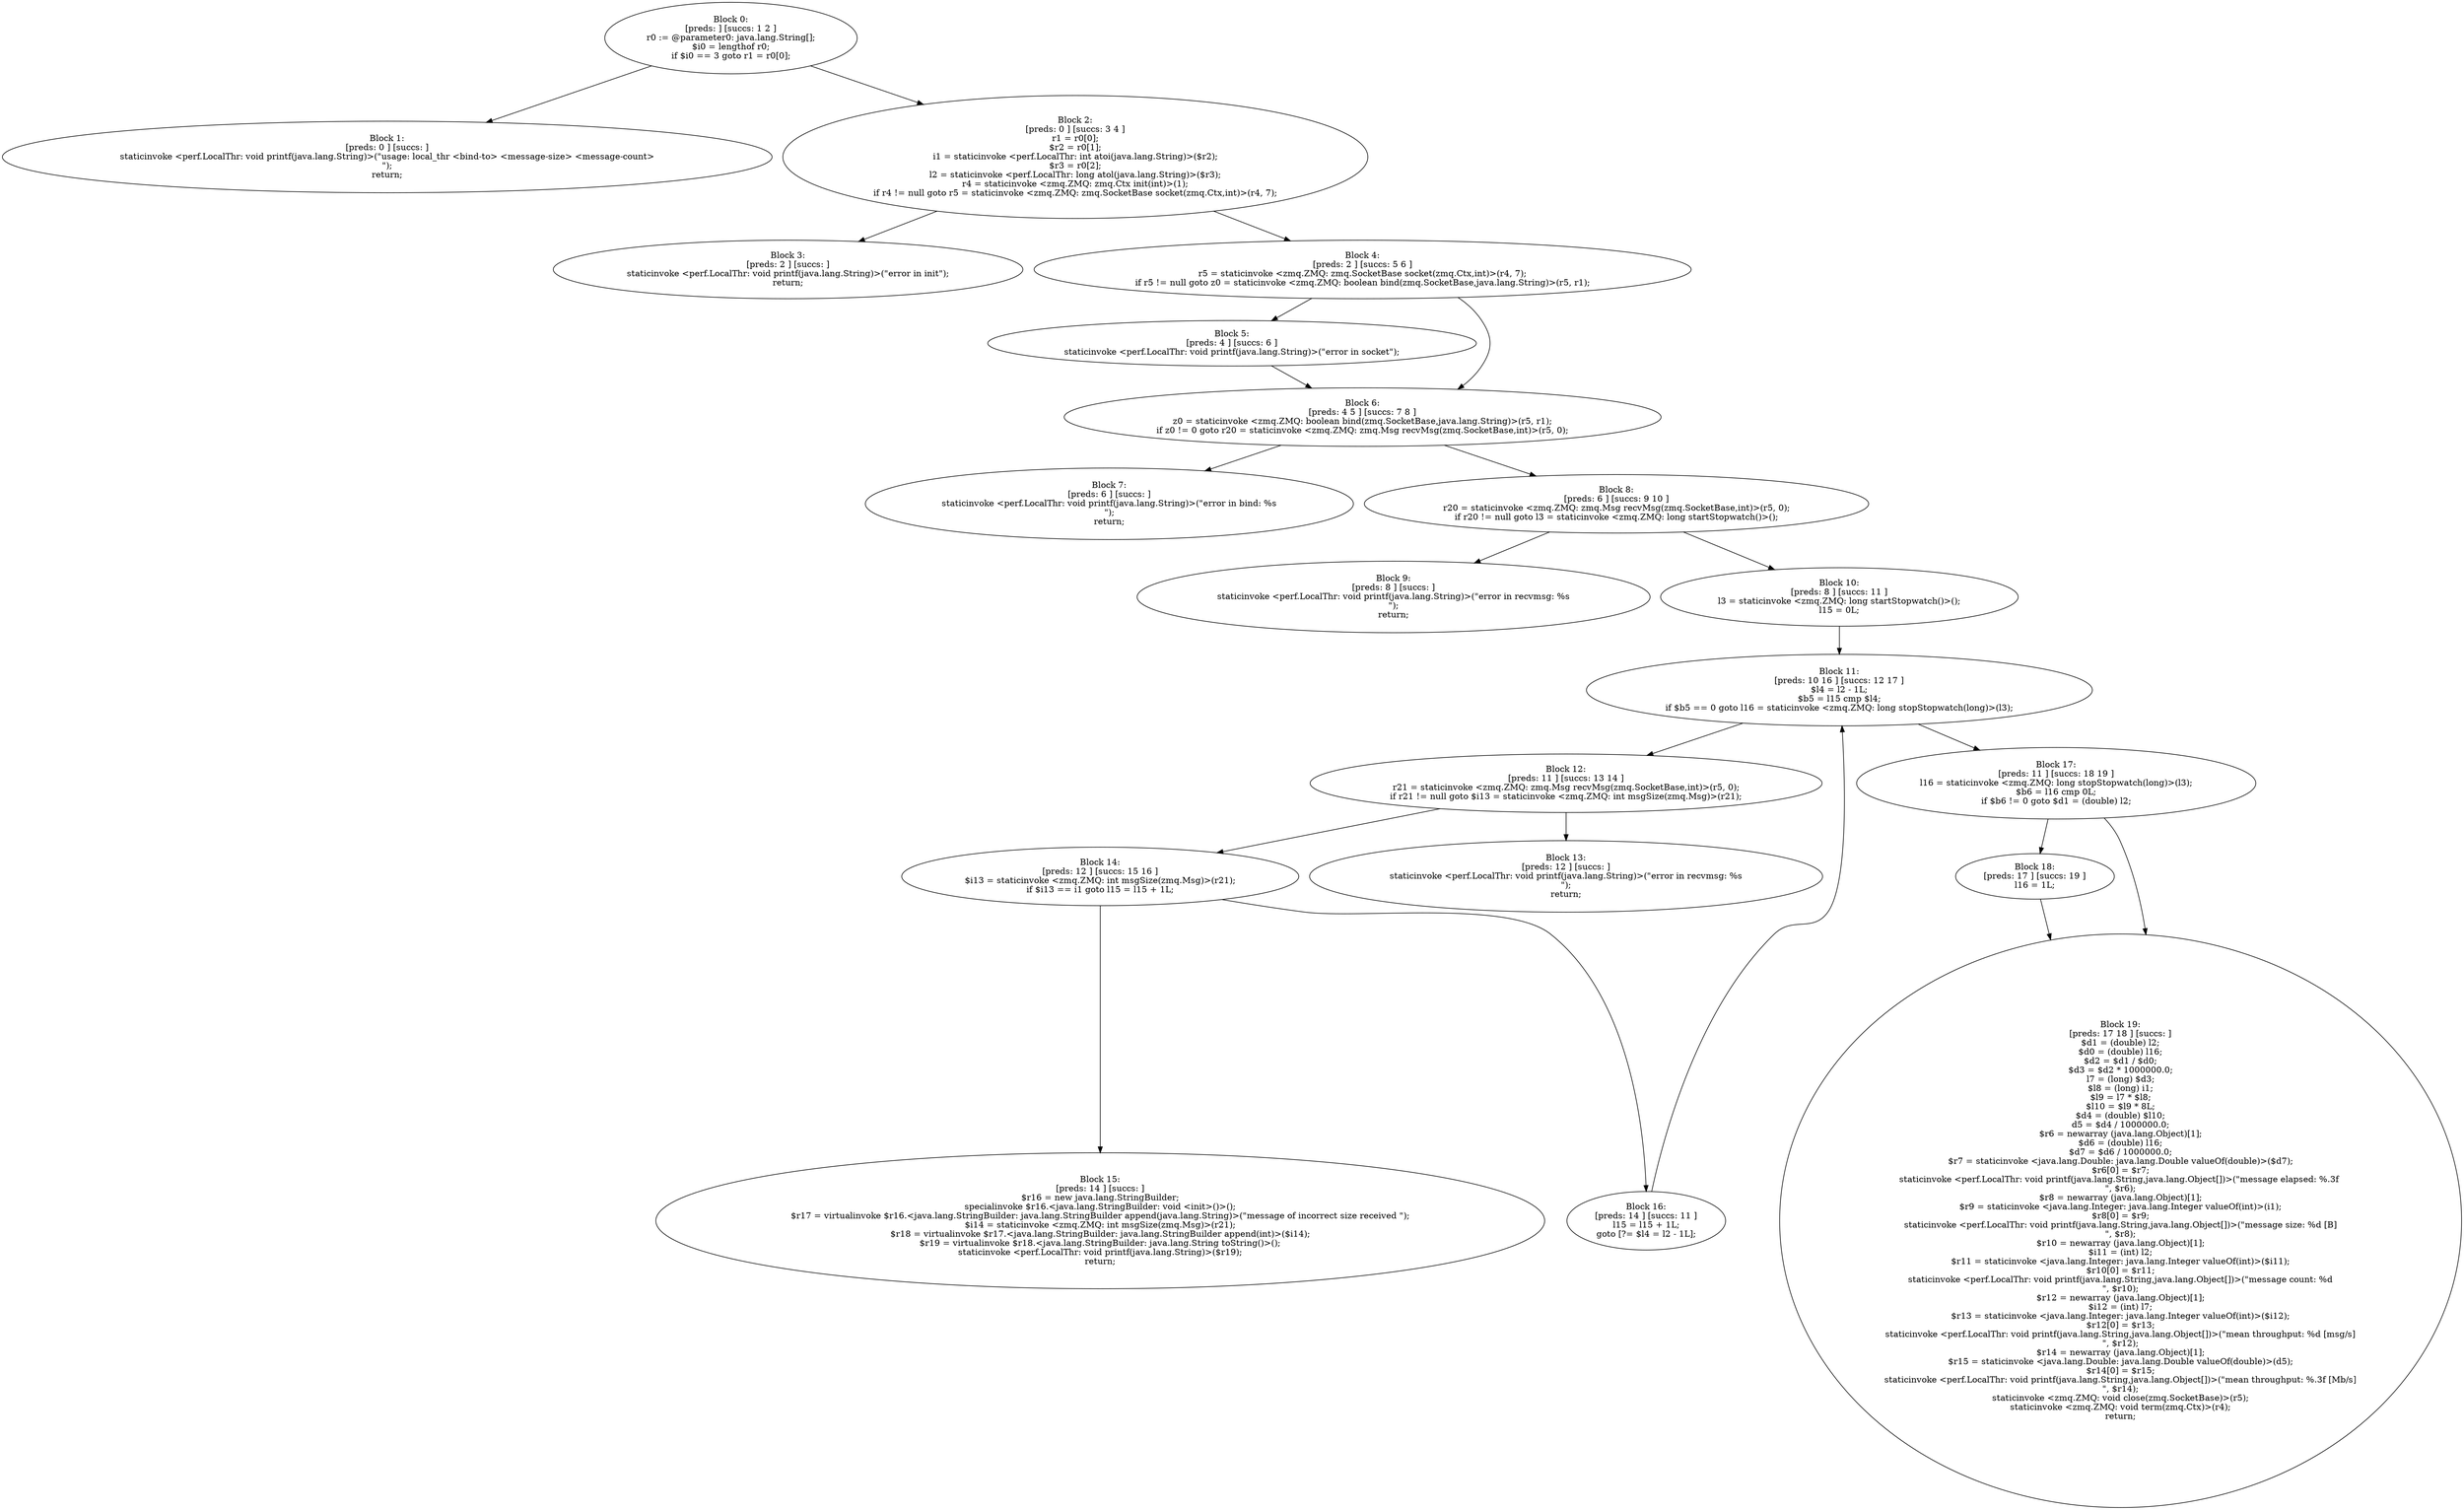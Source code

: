 digraph "unitGraph" {
    "Block 0:
[preds: ] [succs: 1 2 ]
r0 := @parameter0: java.lang.String[];
$i0 = lengthof r0;
if $i0 == 3 goto r1 = r0[0];
"
    "Block 1:
[preds: 0 ] [succs: ]
staticinvoke <perf.LocalThr: void printf(java.lang.String)>(\"usage: local_thr <bind-to> <message-size> <message-count>\n\");
return;
"
    "Block 2:
[preds: 0 ] [succs: 3 4 ]
r1 = r0[0];
$r2 = r0[1];
i1 = staticinvoke <perf.LocalThr: int atoi(java.lang.String)>($r2);
$r3 = r0[2];
l2 = staticinvoke <perf.LocalThr: long atol(java.lang.String)>($r3);
r4 = staticinvoke <zmq.ZMQ: zmq.Ctx init(int)>(1);
if r4 != null goto r5 = staticinvoke <zmq.ZMQ: zmq.SocketBase socket(zmq.Ctx,int)>(r4, 7);
"
    "Block 3:
[preds: 2 ] [succs: ]
staticinvoke <perf.LocalThr: void printf(java.lang.String)>(\"error in init\");
return;
"
    "Block 4:
[preds: 2 ] [succs: 5 6 ]
r5 = staticinvoke <zmq.ZMQ: zmq.SocketBase socket(zmq.Ctx,int)>(r4, 7);
if r5 != null goto z0 = staticinvoke <zmq.ZMQ: boolean bind(zmq.SocketBase,java.lang.String)>(r5, r1);
"
    "Block 5:
[preds: 4 ] [succs: 6 ]
staticinvoke <perf.LocalThr: void printf(java.lang.String)>(\"error in socket\");
"
    "Block 6:
[preds: 4 5 ] [succs: 7 8 ]
z0 = staticinvoke <zmq.ZMQ: boolean bind(zmq.SocketBase,java.lang.String)>(r5, r1);
if z0 != 0 goto r20 = staticinvoke <zmq.ZMQ: zmq.Msg recvMsg(zmq.SocketBase,int)>(r5, 0);
"
    "Block 7:
[preds: 6 ] [succs: ]
staticinvoke <perf.LocalThr: void printf(java.lang.String)>(\"error in bind: %s\n\");
return;
"
    "Block 8:
[preds: 6 ] [succs: 9 10 ]
r20 = staticinvoke <zmq.ZMQ: zmq.Msg recvMsg(zmq.SocketBase,int)>(r5, 0);
if r20 != null goto l3 = staticinvoke <zmq.ZMQ: long startStopwatch()>();
"
    "Block 9:
[preds: 8 ] [succs: ]
staticinvoke <perf.LocalThr: void printf(java.lang.String)>(\"error in recvmsg: %s\n\");
return;
"
    "Block 10:
[preds: 8 ] [succs: 11 ]
l3 = staticinvoke <zmq.ZMQ: long startStopwatch()>();
l15 = 0L;
"
    "Block 11:
[preds: 10 16 ] [succs: 12 17 ]
$l4 = l2 - 1L;
$b5 = l15 cmp $l4;
if $b5 == 0 goto l16 = staticinvoke <zmq.ZMQ: long stopStopwatch(long)>(l3);
"
    "Block 12:
[preds: 11 ] [succs: 13 14 ]
r21 = staticinvoke <zmq.ZMQ: zmq.Msg recvMsg(zmq.SocketBase,int)>(r5, 0);
if r21 != null goto $i13 = staticinvoke <zmq.ZMQ: int msgSize(zmq.Msg)>(r21);
"
    "Block 13:
[preds: 12 ] [succs: ]
staticinvoke <perf.LocalThr: void printf(java.lang.String)>(\"error in recvmsg: %s\n\");
return;
"
    "Block 14:
[preds: 12 ] [succs: 15 16 ]
$i13 = staticinvoke <zmq.ZMQ: int msgSize(zmq.Msg)>(r21);
if $i13 == i1 goto l15 = l15 + 1L;
"
    "Block 15:
[preds: 14 ] [succs: ]
$r16 = new java.lang.StringBuilder;
specialinvoke $r16.<java.lang.StringBuilder: void <init>()>();
$r17 = virtualinvoke $r16.<java.lang.StringBuilder: java.lang.StringBuilder append(java.lang.String)>(\"message of incorrect size received \");
$i14 = staticinvoke <zmq.ZMQ: int msgSize(zmq.Msg)>(r21);
$r18 = virtualinvoke $r17.<java.lang.StringBuilder: java.lang.StringBuilder append(int)>($i14);
$r19 = virtualinvoke $r18.<java.lang.StringBuilder: java.lang.String toString()>();
staticinvoke <perf.LocalThr: void printf(java.lang.String)>($r19);
return;
"
    "Block 16:
[preds: 14 ] [succs: 11 ]
l15 = l15 + 1L;
goto [?= $l4 = l2 - 1L];
"
    "Block 17:
[preds: 11 ] [succs: 18 19 ]
l16 = staticinvoke <zmq.ZMQ: long stopStopwatch(long)>(l3);
$b6 = l16 cmp 0L;
if $b6 != 0 goto $d1 = (double) l2;
"
    "Block 18:
[preds: 17 ] [succs: 19 ]
l16 = 1L;
"
    "Block 19:
[preds: 17 18 ] [succs: ]
$d1 = (double) l2;
$d0 = (double) l16;
$d2 = $d1 / $d0;
$d3 = $d2 * 1000000.0;
l7 = (long) $d3;
$l8 = (long) i1;
$l9 = l7 * $l8;
$l10 = $l9 * 8L;
$d4 = (double) $l10;
d5 = $d4 / 1000000.0;
$r6 = newarray (java.lang.Object)[1];
$d6 = (double) l16;
$d7 = $d6 / 1000000.0;
$r7 = staticinvoke <java.lang.Double: java.lang.Double valueOf(double)>($d7);
$r6[0] = $r7;
staticinvoke <perf.LocalThr: void printf(java.lang.String,java.lang.Object[])>(\"message elapsed: %.3f \n\", $r6);
$r8 = newarray (java.lang.Object)[1];
$r9 = staticinvoke <java.lang.Integer: java.lang.Integer valueOf(int)>(i1);
$r8[0] = $r9;
staticinvoke <perf.LocalThr: void printf(java.lang.String,java.lang.Object[])>(\"message size: %d [B]\n\", $r8);
$r10 = newarray (java.lang.Object)[1];
$i11 = (int) l2;
$r11 = staticinvoke <java.lang.Integer: java.lang.Integer valueOf(int)>($i11);
$r10[0] = $r11;
staticinvoke <perf.LocalThr: void printf(java.lang.String,java.lang.Object[])>(\"message count: %d\n\", $r10);
$r12 = newarray (java.lang.Object)[1];
$i12 = (int) l7;
$r13 = staticinvoke <java.lang.Integer: java.lang.Integer valueOf(int)>($i12);
$r12[0] = $r13;
staticinvoke <perf.LocalThr: void printf(java.lang.String,java.lang.Object[])>(\"mean throughput: %d [msg/s]\n\", $r12);
$r14 = newarray (java.lang.Object)[1];
$r15 = staticinvoke <java.lang.Double: java.lang.Double valueOf(double)>(d5);
$r14[0] = $r15;
staticinvoke <perf.LocalThr: void printf(java.lang.String,java.lang.Object[])>(\"mean throughput: %.3f [Mb/s]\n\", $r14);
staticinvoke <zmq.ZMQ: void close(zmq.SocketBase)>(r5);
staticinvoke <zmq.ZMQ: void term(zmq.Ctx)>(r4);
return;
"
    "Block 0:
[preds: ] [succs: 1 2 ]
r0 := @parameter0: java.lang.String[];
$i0 = lengthof r0;
if $i0 == 3 goto r1 = r0[0];
"->"Block 1:
[preds: 0 ] [succs: ]
staticinvoke <perf.LocalThr: void printf(java.lang.String)>(\"usage: local_thr <bind-to> <message-size> <message-count>\n\");
return;
";
    "Block 0:
[preds: ] [succs: 1 2 ]
r0 := @parameter0: java.lang.String[];
$i0 = lengthof r0;
if $i0 == 3 goto r1 = r0[0];
"->"Block 2:
[preds: 0 ] [succs: 3 4 ]
r1 = r0[0];
$r2 = r0[1];
i1 = staticinvoke <perf.LocalThr: int atoi(java.lang.String)>($r2);
$r3 = r0[2];
l2 = staticinvoke <perf.LocalThr: long atol(java.lang.String)>($r3);
r4 = staticinvoke <zmq.ZMQ: zmq.Ctx init(int)>(1);
if r4 != null goto r5 = staticinvoke <zmq.ZMQ: zmq.SocketBase socket(zmq.Ctx,int)>(r4, 7);
";
    "Block 2:
[preds: 0 ] [succs: 3 4 ]
r1 = r0[0];
$r2 = r0[1];
i1 = staticinvoke <perf.LocalThr: int atoi(java.lang.String)>($r2);
$r3 = r0[2];
l2 = staticinvoke <perf.LocalThr: long atol(java.lang.String)>($r3);
r4 = staticinvoke <zmq.ZMQ: zmq.Ctx init(int)>(1);
if r4 != null goto r5 = staticinvoke <zmq.ZMQ: zmq.SocketBase socket(zmq.Ctx,int)>(r4, 7);
"->"Block 3:
[preds: 2 ] [succs: ]
staticinvoke <perf.LocalThr: void printf(java.lang.String)>(\"error in init\");
return;
";
    "Block 2:
[preds: 0 ] [succs: 3 4 ]
r1 = r0[0];
$r2 = r0[1];
i1 = staticinvoke <perf.LocalThr: int atoi(java.lang.String)>($r2);
$r3 = r0[2];
l2 = staticinvoke <perf.LocalThr: long atol(java.lang.String)>($r3);
r4 = staticinvoke <zmq.ZMQ: zmq.Ctx init(int)>(1);
if r4 != null goto r5 = staticinvoke <zmq.ZMQ: zmq.SocketBase socket(zmq.Ctx,int)>(r4, 7);
"->"Block 4:
[preds: 2 ] [succs: 5 6 ]
r5 = staticinvoke <zmq.ZMQ: zmq.SocketBase socket(zmq.Ctx,int)>(r4, 7);
if r5 != null goto z0 = staticinvoke <zmq.ZMQ: boolean bind(zmq.SocketBase,java.lang.String)>(r5, r1);
";
    "Block 4:
[preds: 2 ] [succs: 5 6 ]
r5 = staticinvoke <zmq.ZMQ: zmq.SocketBase socket(zmq.Ctx,int)>(r4, 7);
if r5 != null goto z0 = staticinvoke <zmq.ZMQ: boolean bind(zmq.SocketBase,java.lang.String)>(r5, r1);
"->"Block 5:
[preds: 4 ] [succs: 6 ]
staticinvoke <perf.LocalThr: void printf(java.lang.String)>(\"error in socket\");
";
    "Block 4:
[preds: 2 ] [succs: 5 6 ]
r5 = staticinvoke <zmq.ZMQ: zmq.SocketBase socket(zmq.Ctx,int)>(r4, 7);
if r5 != null goto z0 = staticinvoke <zmq.ZMQ: boolean bind(zmq.SocketBase,java.lang.String)>(r5, r1);
"->"Block 6:
[preds: 4 5 ] [succs: 7 8 ]
z0 = staticinvoke <zmq.ZMQ: boolean bind(zmq.SocketBase,java.lang.String)>(r5, r1);
if z0 != 0 goto r20 = staticinvoke <zmq.ZMQ: zmq.Msg recvMsg(zmq.SocketBase,int)>(r5, 0);
";
    "Block 5:
[preds: 4 ] [succs: 6 ]
staticinvoke <perf.LocalThr: void printf(java.lang.String)>(\"error in socket\");
"->"Block 6:
[preds: 4 5 ] [succs: 7 8 ]
z0 = staticinvoke <zmq.ZMQ: boolean bind(zmq.SocketBase,java.lang.String)>(r5, r1);
if z0 != 0 goto r20 = staticinvoke <zmq.ZMQ: zmq.Msg recvMsg(zmq.SocketBase,int)>(r5, 0);
";
    "Block 6:
[preds: 4 5 ] [succs: 7 8 ]
z0 = staticinvoke <zmq.ZMQ: boolean bind(zmq.SocketBase,java.lang.String)>(r5, r1);
if z0 != 0 goto r20 = staticinvoke <zmq.ZMQ: zmq.Msg recvMsg(zmq.SocketBase,int)>(r5, 0);
"->"Block 7:
[preds: 6 ] [succs: ]
staticinvoke <perf.LocalThr: void printf(java.lang.String)>(\"error in bind: %s\n\");
return;
";
    "Block 6:
[preds: 4 5 ] [succs: 7 8 ]
z0 = staticinvoke <zmq.ZMQ: boolean bind(zmq.SocketBase,java.lang.String)>(r5, r1);
if z0 != 0 goto r20 = staticinvoke <zmq.ZMQ: zmq.Msg recvMsg(zmq.SocketBase,int)>(r5, 0);
"->"Block 8:
[preds: 6 ] [succs: 9 10 ]
r20 = staticinvoke <zmq.ZMQ: zmq.Msg recvMsg(zmq.SocketBase,int)>(r5, 0);
if r20 != null goto l3 = staticinvoke <zmq.ZMQ: long startStopwatch()>();
";
    "Block 8:
[preds: 6 ] [succs: 9 10 ]
r20 = staticinvoke <zmq.ZMQ: zmq.Msg recvMsg(zmq.SocketBase,int)>(r5, 0);
if r20 != null goto l3 = staticinvoke <zmq.ZMQ: long startStopwatch()>();
"->"Block 9:
[preds: 8 ] [succs: ]
staticinvoke <perf.LocalThr: void printf(java.lang.String)>(\"error in recvmsg: %s\n\");
return;
";
    "Block 8:
[preds: 6 ] [succs: 9 10 ]
r20 = staticinvoke <zmq.ZMQ: zmq.Msg recvMsg(zmq.SocketBase,int)>(r5, 0);
if r20 != null goto l3 = staticinvoke <zmq.ZMQ: long startStopwatch()>();
"->"Block 10:
[preds: 8 ] [succs: 11 ]
l3 = staticinvoke <zmq.ZMQ: long startStopwatch()>();
l15 = 0L;
";
    "Block 10:
[preds: 8 ] [succs: 11 ]
l3 = staticinvoke <zmq.ZMQ: long startStopwatch()>();
l15 = 0L;
"->"Block 11:
[preds: 10 16 ] [succs: 12 17 ]
$l4 = l2 - 1L;
$b5 = l15 cmp $l4;
if $b5 == 0 goto l16 = staticinvoke <zmq.ZMQ: long stopStopwatch(long)>(l3);
";
    "Block 11:
[preds: 10 16 ] [succs: 12 17 ]
$l4 = l2 - 1L;
$b5 = l15 cmp $l4;
if $b5 == 0 goto l16 = staticinvoke <zmq.ZMQ: long stopStopwatch(long)>(l3);
"->"Block 12:
[preds: 11 ] [succs: 13 14 ]
r21 = staticinvoke <zmq.ZMQ: zmq.Msg recvMsg(zmq.SocketBase,int)>(r5, 0);
if r21 != null goto $i13 = staticinvoke <zmq.ZMQ: int msgSize(zmq.Msg)>(r21);
";
    "Block 11:
[preds: 10 16 ] [succs: 12 17 ]
$l4 = l2 - 1L;
$b5 = l15 cmp $l4;
if $b5 == 0 goto l16 = staticinvoke <zmq.ZMQ: long stopStopwatch(long)>(l3);
"->"Block 17:
[preds: 11 ] [succs: 18 19 ]
l16 = staticinvoke <zmq.ZMQ: long stopStopwatch(long)>(l3);
$b6 = l16 cmp 0L;
if $b6 != 0 goto $d1 = (double) l2;
";
    "Block 12:
[preds: 11 ] [succs: 13 14 ]
r21 = staticinvoke <zmq.ZMQ: zmq.Msg recvMsg(zmq.SocketBase,int)>(r5, 0);
if r21 != null goto $i13 = staticinvoke <zmq.ZMQ: int msgSize(zmq.Msg)>(r21);
"->"Block 13:
[preds: 12 ] [succs: ]
staticinvoke <perf.LocalThr: void printf(java.lang.String)>(\"error in recvmsg: %s\n\");
return;
";
    "Block 12:
[preds: 11 ] [succs: 13 14 ]
r21 = staticinvoke <zmq.ZMQ: zmq.Msg recvMsg(zmq.SocketBase,int)>(r5, 0);
if r21 != null goto $i13 = staticinvoke <zmq.ZMQ: int msgSize(zmq.Msg)>(r21);
"->"Block 14:
[preds: 12 ] [succs: 15 16 ]
$i13 = staticinvoke <zmq.ZMQ: int msgSize(zmq.Msg)>(r21);
if $i13 == i1 goto l15 = l15 + 1L;
";
    "Block 14:
[preds: 12 ] [succs: 15 16 ]
$i13 = staticinvoke <zmq.ZMQ: int msgSize(zmq.Msg)>(r21);
if $i13 == i1 goto l15 = l15 + 1L;
"->"Block 15:
[preds: 14 ] [succs: ]
$r16 = new java.lang.StringBuilder;
specialinvoke $r16.<java.lang.StringBuilder: void <init>()>();
$r17 = virtualinvoke $r16.<java.lang.StringBuilder: java.lang.StringBuilder append(java.lang.String)>(\"message of incorrect size received \");
$i14 = staticinvoke <zmq.ZMQ: int msgSize(zmq.Msg)>(r21);
$r18 = virtualinvoke $r17.<java.lang.StringBuilder: java.lang.StringBuilder append(int)>($i14);
$r19 = virtualinvoke $r18.<java.lang.StringBuilder: java.lang.String toString()>();
staticinvoke <perf.LocalThr: void printf(java.lang.String)>($r19);
return;
";
    "Block 14:
[preds: 12 ] [succs: 15 16 ]
$i13 = staticinvoke <zmq.ZMQ: int msgSize(zmq.Msg)>(r21);
if $i13 == i1 goto l15 = l15 + 1L;
"->"Block 16:
[preds: 14 ] [succs: 11 ]
l15 = l15 + 1L;
goto [?= $l4 = l2 - 1L];
";
    "Block 16:
[preds: 14 ] [succs: 11 ]
l15 = l15 + 1L;
goto [?= $l4 = l2 - 1L];
"->"Block 11:
[preds: 10 16 ] [succs: 12 17 ]
$l4 = l2 - 1L;
$b5 = l15 cmp $l4;
if $b5 == 0 goto l16 = staticinvoke <zmq.ZMQ: long stopStopwatch(long)>(l3);
";
    "Block 17:
[preds: 11 ] [succs: 18 19 ]
l16 = staticinvoke <zmq.ZMQ: long stopStopwatch(long)>(l3);
$b6 = l16 cmp 0L;
if $b6 != 0 goto $d1 = (double) l2;
"->"Block 18:
[preds: 17 ] [succs: 19 ]
l16 = 1L;
";
    "Block 17:
[preds: 11 ] [succs: 18 19 ]
l16 = staticinvoke <zmq.ZMQ: long stopStopwatch(long)>(l3);
$b6 = l16 cmp 0L;
if $b6 != 0 goto $d1 = (double) l2;
"->"Block 19:
[preds: 17 18 ] [succs: ]
$d1 = (double) l2;
$d0 = (double) l16;
$d2 = $d1 / $d0;
$d3 = $d2 * 1000000.0;
l7 = (long) $d3;
$l8 = (long) i1;
$l9 = l7 * $l8;
$l10 = $l9 * 8L;
$d4 = (double) $l10;
d5 = $d4 / 1000000.0;
$r6 = newarray (java.lang.Object)[1];
$d6 = (double) l16;
$d7 = $d6 / 1000000.0;
$r7 = staticinvoke <java.lang.Double: java.lang.Double valueOf(double)>($d7);
$r6[0] = $r7;
staticinvoke <perf.LocalThr: void printf(java.lang.String,java.lang.Object[])>(\"message elapsed: %.3f \n\", $r6);
$r8 = newarray (java.lang.Object)[1];
$r9 = staticinvoke <java.lang.Integer: java.lang.Integer valueOf(int)>(i1);
$r8[0] = $r9;
staticinvoke <perf.LocalThr: void printf(java.lang.String,java.lang.Object[])>(\"message size: %d [B]\n\", $r8);
$r10 = newarray (java.lang.Object)[1];
$i11 = (int) l2;
$r11 = staticinvoke <java.lang.Integer: java.lang.Integer valueOf(int)>($i11);
$r10[0] = $r11;
staticinvoke <perf.LocalThr: void printf(java.lang.String,java.lang.Object[])>(\"message count: %d\n\", $r10);
$r12 = newarray (java.lang.Object)[1];
$i12 = (int) l7;
$r13 = staticinvoke <java.lang.Integer: java.lang.Integer valueOf(int)>($i12);
$r12[0] = $r13;
staticinvoke <perf.LocalThr: void printf(java.lang.String,java.lang.Object[])>(\"mean throughput: %d [msg/s]\n\", $r12);
$r14 = newarray (java.lang.Object)[1];
$r15 = staticinvoke <java.lang.Double: java.lang.Double valueOf(double)>(d5);
$r14[0] = $r15;
staticinvoke <perf.LocalThr: void printf(java.lang.String,java.lang.Object[])>(\"mean throughput: %.3f [Mb/s]\n\", $r14);
staticinvoke <zmq.ZMQ: void close(zmq.SocketBase)>(r5);
staticinvoke <zmq.ZMQ: void term(zmq.Ctx)>(r4);
return;
";
    "Block 18:
[preds: 17 ] [succs: 19 ]
l16 = 1L;
"->"Block 19:
[preds: 17 18 ] [succs: ]
$d1 = (double) l2;
$d0 = (double) l16;
$d2 = $d1 / $d0;
$d3 = $d2 * 1000000.0;
l7 = (long) $d3;
$l8 = (long) i1;
$l9 = l7 * $l8;
$l10 = $l9 * 8L;
$d4 = (double) $l10;
d5 = $d4 / 1000000.0;
$r6 = newarray (java.lang.Object)[1];
$d6 = (double) l16;
$d7 = $d6 / 1000000.0;
$r7 = staticinvoke <java.lang.Double: java.lang.Double valueOf(double)>($d7);
$r6[0] = $r7;
staticinvoke <perf.LocalThr: void printf(java.lang.String,java.lang.Object[])>(\"message elapsed: %.3f \n\", $r6);
$r8 = newarray (java.lang.Object)[1];
$r9 = staticinvoke <java.lang.Integer: java.lang.Integer valueOf(int)>(i1);
$r8[0] = $r9;
staticinvoke <perf.LocalThr: void printf(java.lang.String,java.lang.Object[])>(\"message size: %d [B]\n\", $r8);
$r10 = newarray (java.lang.Object)[1];
$i11 = (int) l2;
$r11 = staticinvoke <java.lang.Integer: java.lang.Integer valueOf(int)>($i11);
$r10[0] = $r11;
staticinvoke <perf.LocalThr: void printf(java.lang.String,java.lang.Object[])>(\"message count: %d\n\", $r10);
$r12 = newarray (java.lang.Object)[1];
$i12 = (int) l7;
$r13 = staticinvoke <java.lang.Integer: java.lang.Integer valueOf(int)>($i12);
$r12[0] = $r13;
staticinvoke <perf.LocalThr: void printf(java.lang.String,java.lang.Object[])>(\"mean throughput: %d [msg/s]\n\", $r12);
$r14 = newarray (java.lang.Object)[1];
$r15 = staticinvoke <java.lang.Double: java.lang.Double valueOf(double)>(d5);
$r14[0] = $r15;
staticinvoke <perf.LocalThr: void printf(java.lang.String,java.lang.Object[])>(\"mean throughput: %.3f [Mb/s]\n\", $r14);
staticinvoke <zmq.ZMQ: void close(zmq.SocketBase)>(r5);
staticinvoke <zmq.ZMQ: void term(zmq.Ctx)>(r4);
return;
";
}
